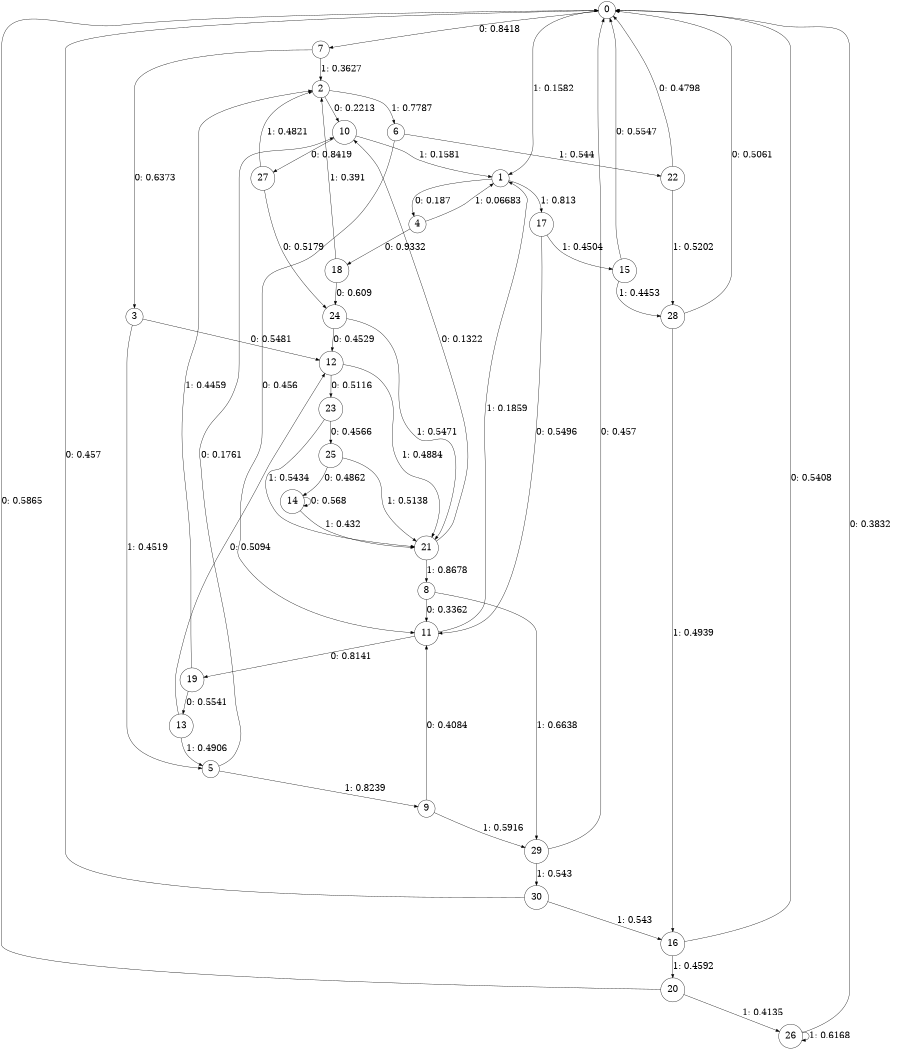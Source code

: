 digraph "ch22faceL7" {
size = "6,8.5";
ratio = "fill";
node [shape = circle];
node [fontsize = 24];
edge [fontsize = 24];
0 -> 7 [label = "0: 0.8418   "];
0 -> 1 [label = "1: 0.1582   "];
1 -> 4 [label = "0: 0.187    "];
1 -> 17 [label = "1: 0.813    "];
2 -> 10 [label = "0: 0.2213   "];
2 -> 6 [label = "1: 0.7787   "];
3 -> 12 [label = "0: 0.5481   "];
3 -> 5 [label = "1: 0.4519   "];
4 -> 18 [label = "0: 0.9332   "];
4 -> 1 [label = "1: 0.06683  "];
5 -> 10 [label = "0: 0.1761   "];
5 -> 9 [label = "1: 0.8239   "];
6 -> 11 [label = "0: 0.456    "];
6 -> 22 [label = "1: 0.544    "];
7 -> 3 [label = "0: 0.6373   "];
7 -> 2 [label = "1: 0.3627   "];
8 -> 11 [label = "0: 0.3362   "];
8 -> 29 [label = "1: 0.6638   "];
9 -> 11 [label = "0: 0.4084   "];
9 -> 29 [label = "1: 0.5916   "];
10 -> 27 [label = "0: 0.8419   "];
10 -> 1 [label = "1: 0.1581   "];
11 -> 19 [label = "0: 0.8141   "];
11 -> 1 [label = "1: 0.1859   "];
12 -> 23 [label = "0: 0.5116   "];
12 -> 21 [label = "1: 0.4884   "];
13 -> 12 [label = "0: 0.5094   "];
13 -> 5 [label = "1: 0.4906   "];
14 -> 14 [label = "0: 0.568    "];
14 -> 21 [label = "1: 0.432    "];
15 -> 0 [label = "0: 0.5547   "];
15 -> 28 [label = "1: 0.4453   "];
16 -> 0 [label = "0: 0.5408   "];
16 -> 20 [label = "1: 0.4592   "];
17 -> 11 [label = "0: 0.5496   "];
17 -> 15 [label = "1: 0.4504   "];
18 -> 24 [label = "0: 0.609    "];
18 -> 2 [label = "1: 0.391    "];
19 -> 13 [label = "0: 0.5541   "];
19 -> 2 [label = "1: 0.4459   "];
20 -> 0 [label = "0: 0.5865   "];
20 -> 26 [label = "1: 0.4135   "];
21 -> 10 [label = "0: 0.1322   "];
21 -> 8 [label = "1: 0.8678   "];
22 -> 0 [label = "0: 0.4798   "];
22 -> 28 [label = "1: 0.5202   "];
23 -> 25 [label = "0: 0.4566   "];
23 -> 21 [label = "1: 0.5434   "];
24 -> 12 [label = "0: 0.4529   "];
24 -> 21 [label = "1: 0.5471   "];
25 -> 14 [label = "0: 0.4862   "];
25 -> 21 [label = "1: 0.5138   "];
26 -> 0 [label = "0: 0.3832   "];
26 -> 26 [label = "1: 0.6168   "];
27 -> 24 [label = "0: 0.5179   "];
27 -> 2 [label = "1: 0.4821   "];
28 -> 0 [label = "0: 0.5061   "];
28 -> 16 [label = "1: 0.4939   "];
29 -> 0 [label = "0: 0.457    "];
29 -> 30 [label = "1: 0.543    "];
30 -> 0 [label = "0: 0.457    "];
30 -> 16 [label = "1: 0.543    "];
}
